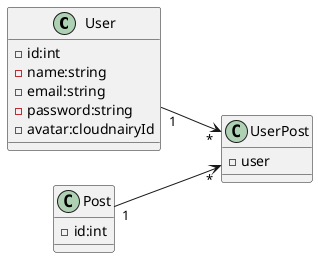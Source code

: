 @startuml 
left to right direction
class User{
    -id:int
    -name:string
    -email:string
    -password:string
    -avatar:cloudnairyId
}
class Post{
    -id:int
}
class UserPost{
    -user
} 

User "1" --> "*" UserPost
Post "1" --> "*" UserPost

@enduml